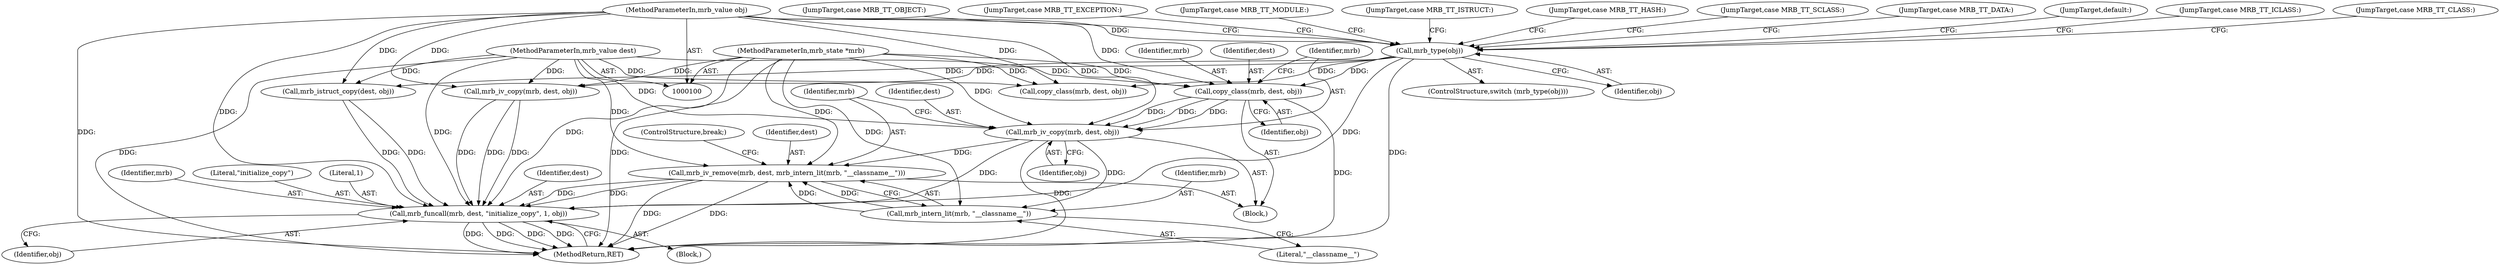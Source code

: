 digraph "0_mruby_b64ce17852b180dfeea81cf458660be41a78974d@API" {
"1000117" [label="(Call,copy_class(mrb, dest, obj))"];
"1000101" [label="(MethodParameterIn,mrb_state *mrb)"];
"1000102" [label="(MethodParameterIn,mrb_value dest)"];
"1000106" [label="(Call,mrb_type(obj))"];
"1000103" [label="(MethodParameterIn,mrb_value obj)"];
"1000121" [label="(Call,mrb_iv_copy(mrb, dest, obj))"];
"1000125" [label="(Call,mrb_iv_remove(mrb, dest, mrb_intern_lit(mrb, \"__classname__\")))"];
"1000149" [label="(Call,mrb_funcall(mrb, dest, \"initialize_copy\", 1, obj))"];
"1000128" [label="(Call,mrb_intern_lit(mrb, \"__classname__\"))"];
"1000108" [label="(Block,)"];
"1000116" [label="(JumpTarget,case MRB_TT_MODULE:)"];
"1000105" [label="(ControlStructure,switch (mrb_type(obj)))"];
"1000126" [label="(Identifier,mrb)"];
"1000124" [label="(Identifier,obj)"];
"1000131" [label="(ControlStructure,break;)"];
"1000118" [label="(Identifier,mrb)"];
"1000107" [label="(Identifier,obj)"];
"1000129" [label="(Identifier,mrb)"];
"1000127" [label="(Identifier,dest)"];
"1000102" [label="(MethodParameterIn,mrb_value dest)"];
"1000149" [label="(Call,mrb_funcall(mrb, dest, \"initialize_copy\", 1, obj))"];
"1000142" [label="(JumpTarget,case MRB_TT_ISTRUCT:)"];
"1000155" [label="(MethodReturn,RET)"];
"1000110" [label="(Call,copy_class(mrb, dest, obj))"];
"1000106" [label="(Call,mrb_type(obj))"];
"1000134" [label="(JumpTarget,case MRB_TT_HASH:)"];
"1000119" [label="(Identifier,dest)"];
"1000125" [label="(Call,mrb_iv_remove(mrb, dest, mrb_intern_lit(mrb, \"__classname__\")))"];
"1000151" [label="(Identifier,dest)"];
"1000130" [label="(Literal,\"__classname__\")"];
"1000133" [label="(JumpTarget,case MRB_TT_SCLASS:)"];
"1000150" [label="(Identifier,mrb)"];
"1000135" [label="(JumpTarget,case MRB_TT_DATA:)"];
"1000101" [label="(MethodParameterIn,mrb_state *mrb)"];
"1000117" [label="(Call,copy_class(mrb, dest, obj))"];
"1000122" [label="(Identifier,mrb)"];
"1000147" [label="(JumpTarget,default:)"];
"1000123" [label="(Identifier,dest)"];
"1000154" [label="(Identifier,obj)"];
"1000109" [label="(JumpTarget,case MRB_TT_ICLASS:)"];
"1000152" [label="(Literal,\"initialize_copy\")"];
"1000153" [label="(Literal,1)"];
"1000104" [label="(Block,)"];
"1000115" [label="(JumpTarget,case MRB_TT_CLASS:)"];
"1000103" [label="(MethodParameterIn,mrb_value obj)"];
"1000121" [label="(Call,mrb_iv_copy(mrb, dest, obj))"];
"1000132" [label="(JumpTarget,case MRB_TT_OBJECT:)"];
"1000137" [label="(Call,mrb_iv_copy(mrb, dest, obj))"];
"1000128" [label="(Call,mrb_intern_lit(mrb, \"__classname__\"))"];
"1000136" [label="(JumpTarget,case MRB_TT_EXCEPTION:)"];
"1000143" [label="(Call,mrb_istruct_copy(dest, obj))"];
"1000120" [label="(Identifier,obj)"];
"1000117" -> "1000108"  [label="AST: "];
"1000117" -> "1000120"  [label="CFG: "];
"1000118" -> "1000117"  [label="AST: "];
"1000119" -> "1000117"  [label="AST: "];
"1000120" -> "1000117"  [label="AST: "];
"1000122" -> "1000117"  [label="CFG: "];
"1000117" -> "1000155"  [label="DDG: "];
"1000101" -> "1000117"  [label="DDG: "];
"1000102" -> "1000117"  [label="DDG: "];
"1000106" -> "1000117"  [label="DDG: "];
"1000103" -> "1000117"  [label="DDG: "];
"1000117" -> "1000121"  [label="DDG: "];
"1000117" -> "1000121"  [label="DDG: "];
"1000117" -> "1000121"  [label="DDG: "];
"1000101" -> "1000100"  [label="AST: "];
"1000101" -> "1000155"  [label="DDG: "];
"1000101" -> "1000110"  [label="DDG: "];
"1000101" -> "1000121"  [label="DDG: "];
"1000101" -> "1000125"  [label="DDG: "];
"1000101" -> "1000128"  [label="DDG: "];
"1000101" -> "1000137"  [label="DDG: "];
"1000101" -> "1000149"  [label="DDG: "];
"1000102" -> "1000100"  [label="AST: "];
"1000102" -> "1000155"  [label="DDG: "];
"1000102" -> "1000110"  [label="DDG: "];
"1000102" -> "1000121"  [label="DDG: "];
"1000102" -> "1000125"  [label="DDG: "];
"1000102" -> "1000137"  [label="DDG: "];
"1000102" -> "1000143"  [label="DDG: "];
"1000102" -> "1000149"  [label="DDG: "];
"1000106" -> "1000105"  [label="AST: "];
"1000106" -> "1000107"  [label="CFG: "];
"1000107" -> "1000106"  [label="AST: "];
"1000109" -> "1000106"  [label="CFG: "];
"1000115" -> "1000106"  [label="CFG: "];
"1000116" -> "1000106"  [label="CFG: "];
"1000132" -> "1000106"  [label="CFG: "];
"1000133" -> "1000106"  [label="CFG: "];
"1000134" -> "1000106"  [label="CFG: "];
"1000135" -> "1000106"  [label="CFG: "];
"1000136" -> "1000106"  [label="CFG: "];
"1000142" -> "1000106"  [label="CFG: "];
"1000147" -> "1000106"  [label="CFG: "];
"1000106" -> "1000155"  [label="DDG: "];
"1000103" -> "1000106"  [label="DDG: "];
"1000106" -> "1000110"  [label="DDG: "];
"1000106" -> "1000137"  [label="DDG: "];
"1000106" -> "1000143"  [label="DDG: "];
"1000106" -> "1000149"  [label="DDG: "];
"1000103" -> "1000100"  [label="AST: "];
"1000103" -> "1000155"  [label="DDG: "];
"1000103" -> "1000110"  [label="DDG: "];
"1000103" -> "1000121"  [label="DDG: "];
"1000103" -> "1000137"  [label="DDG: "];
"1000103" -> "1000143"  [label="DDG: "];
"1000103" -> "1000149"  [label="DDG: "];
"1000121" -> "1000108"  [label="AST: "];
"1000121" -> "1000124"  [label="CFG: "];
"1000122" -> "1000121"  [label="AST: "];
"1000123" -> "1000121"  [label="AST: "];
"1000124" -> "1000121"  [label="AST: "];
"1000126" -> "1000121"  [label="CFG: "];
"1000121" -> "1000155"  [label="DDG: "];
"1000121" -> "1000125"  [label="DDG: "];
"1000121" -> "1000128"  [label="DDG: "];
"1000121" -> "1000149"  [label="DDG: "];
"1000125" -> "1000108"  [label="AST: "];
"1000125" -> "1000128"  [label="CFG: "];
"1000126" -> "1000125"  [label="AST: "];
"1000127" -> "1000125"  [label="AST: "];
"1000128" -> "1000125"  [label="AST: "];
"1000131" -> "1000125"  [label="CFG: "];
"1000125" -> "1000155"  [label="DDG: "];
"1000125" -> "1000155"  [label="DDG: "];
"1000128" -> "1000125"  [label="DDG: "];
"1000128" -> "1000125"  [label="DDG: "];
"1000125" -> "1000149"  [label="DDG: "];
"1000125" -> "1000149"  [label="DDG: "];
"1000149" -> "1000104"  [label="AST: "];
"1000149" -> "1000154"  [label="CFG: "];
"1000150" -> "1000149"  [label="AST: "];
"1000151" -> "1000149"  [label="AST: "];
"1000152" -> "1000149"  [label="AST: "];
"1000153" -> "1000149"  [label="AST: "];
"1000154" -> "1000149"  [label="AST: "];
"1000155" -> "1000149"  [label="CFG: "];
"1000149" -> "1000155"  [label="DDG: "];
"1000149" -> "1000155"  [label="DDG: "];
"1000149" -> "1000155"  [label="DDG: "];
"1000149" -> "1000155"  [label="DDG: "];
"1000137" -> "1000149"  [label="DDG: "];
"1000137" -> "1000149"  [label="DDG: "];
"1000137" -> "1000149"  [label="DDG: "];
"1000143" -> "1000149"  [label="DDG: "];
"1000143" -> "1000149"  [label="DDG: "];
"1000128" -> "1000130"  [label="CFG: "];
"1000129" -> "1000128"  [label="AST: "];
"1000130" -> "1000128"  [label="AST: "];
}

